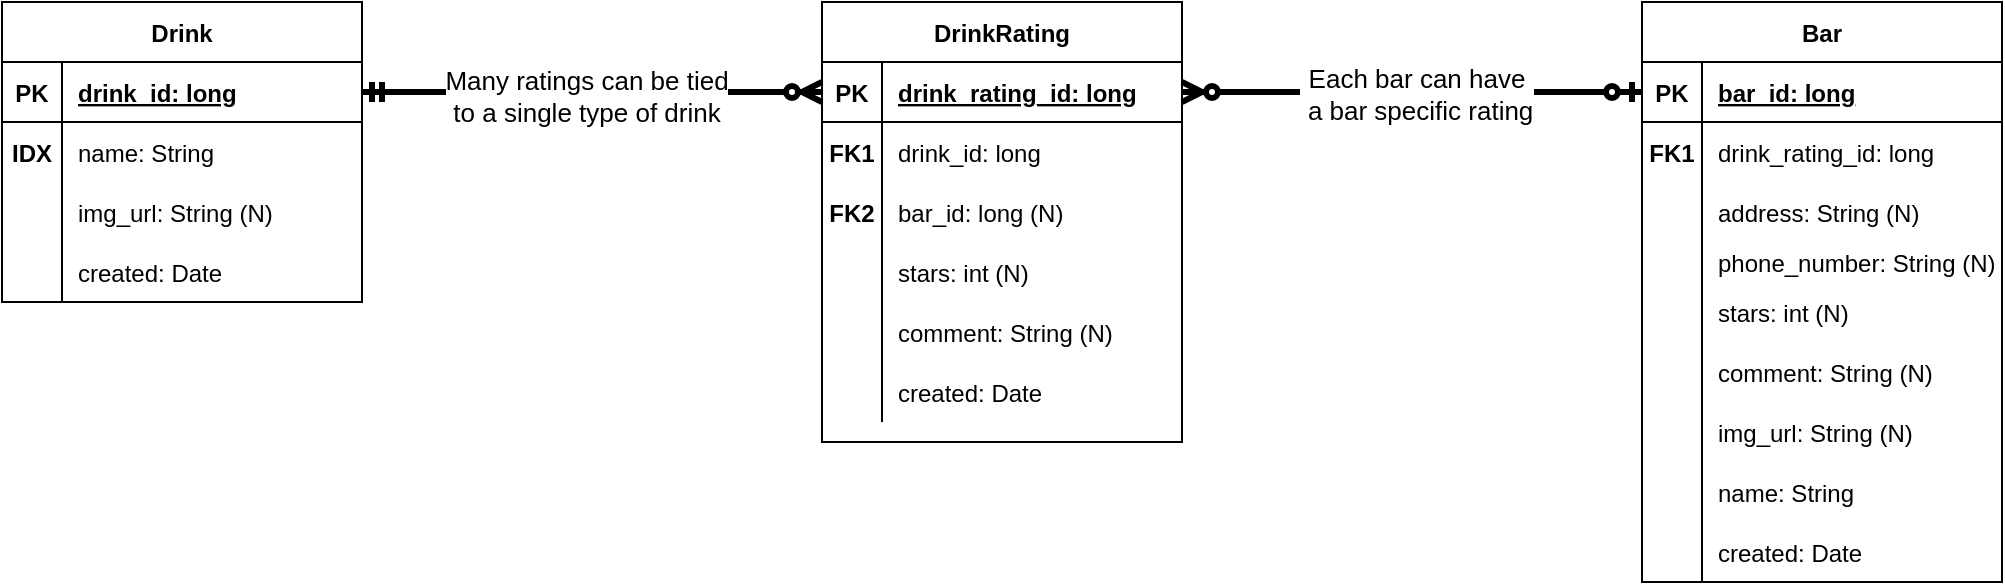 <mxfile version="14.4.9" type="device"><diagram id="R2lEEEUBdFMjLlhIrx00" name="Page-1"><mxGraphModel dx="1248" dy="654" grid="1" gridSize="10" guides="1" tooltips="1" connect="1" arrows="1" fold="1" page="1" pageScale="1" pageWidth="1100" pageHeight="850" math="0" shadow="0" extFonts="Permanent Marker^https://fonts.googleapis.com/css?family=Permanent+Marker"><root><mxCell id="0"/><mxCell id="1" parent="0"/><mxCell id="0ULs4ixhso7EXliGUDjP-1" value="Drink" style="shape=table;startSize=30;container=1;collapsible=1;childLayout=tableLayout;fixedRows=1;rowLines=0;fontStyle=1;align=center;resizeLast=1;" parent="1" vertex="1"><mxGeometry x="40" y="120" width="180" height="150" as="geometry"/></mxCell><mxCell id="0ULs4ixhso7EXliGUDjP-2" value="" style="shape=partialRectangle;collapsible=0;dropTarget=0;pointerEvents=0;fillColor=none;top=0;left=0;bottom=1;right=0;points=[[0,0.5],[1,0.5]];portConstraint=eastwest;" parent="0ULs4ixhso7EXliGUDjP-1" vertex="1"><mxGeometry y="30" width="180" height="30" as="geometry"/></mxCell><mxCell id="0ULs4ixhso7EXliGUDjP-3" value="PK" style="shape=partialRectangle;connectable=0;fillColor=none;top=0;left=0;bottom=0;right=0;fontStyle=1;overflow=hidden;" parent="0ULs4ixhso7EXliGUDjP-2" vertex="1"><mxGeometry width="30" height="30" as="geometry"/></mxCell><mxCell id="0ULs4ixhso7EXliGUDjP-4" value="drink_id: long" style="shape=partialRectangle;connectable=0;fillColor=none;top=0;left=0;bottom=0;right=0;align=left;spacingLeft=6;fontStyle=5;overflow=hidden;" parent="0ULs4ixhso7EXliGUDjP-2" vertex="1"><mxGeometry x="30" width="150" height="30" as="geometry"/></mxCell><mxCell id="0ULs4ixhso7EXliGUDjP-5" value="" style="shape=partialRectangle;collapsible=0;dropTarget=0;pointerEvents=0;fillColor=none;top=0;left=0;bottom=0;right=0;points=[[0,0.5],[1,0.5]];portConstraint=eastwest;" parent="0ULs4ixhso7EXliGUDjP-1" vertex="1"><mxGeometry y="60" width="180" height="30" as="geometry"/></mxCell><mxCell id="0ULs4ixhso7EXliGUDjP-6" value="IDX" style="shape=partialRectangle;connectable=0;fillColor=none;top=0;left=0;bottom=0;right=0;editable=1;overflow=hidden;fontStyle=1" parent="0ULs4ixhso7EXliGUDjP-5" vertex="1"><mxGeometry width="30" height="30" as="geometry"/></mxCell><mxCell id="0ULs4ixhso7EXliGUDjP-7" value="name: String" style="shape=partialRectangle;connectable=0;fillColor=none;top=0;left=0;bottom=0;right=0;align=left;spacingLeft=6;overflow=hidden;" parent="0ULs4ixhso7EXliGUDjP-5" vertex="1"><mxGeometry x="30" width="150" height="30" as="geometry"/></mxCell><mxCell id="0ULs4ixhso7EXliGUDjP-8" value="" style="shape=partialRectangle;collapsible=0;dropTarget=0;pointerEvents=0;fillColor=none;top=0;left=0;bottom=0;right=0;points=[[0,0.5],[1,0.5]];portConstraint=eastwest;" parent="0ULs4ixhso7EXliGUDjP-1" vertex="1"><mxGeometry y="90" width="180" height="30" as="geometry"/></mxCell><mxCell id="0ULs4ixhso7EXliGUDjP-9" value="" style="shape=partialRectangle;connectable=0;fillColor=none;top=0;left=0;bottom=0;right=0;editable=1;overflow=hidden;" parent="0ULs4ixhso7EXliGUDjP-8" vertex="1"><mxGeometry width="30" height="30" as="geometry"/></mxCell><mxCell id="0ULs4ixhso7EXliGUDjP-10" value="img_url: String (N)" style="shape=partialRectangle;connectable=0;fillColor=none;top=0;left=0;bottom=0;right=0;align=left;spacingLeft=6;overflow=hidden;" parent="0ULs4ixhso7EXliGUDjP-8" vertex="1"><mxGeometry x="30" width="150" height="30" as="geometry"/></mxCell><mxCell id="FbV6_QsRw2BBSQBgdRCI-27" value="" style="shape=partialRectangle;collapsible=0;dropTarget=0;pointerEvents=0;fillColor=none;top=0;left=0;bottom=0;right=0;points=[[0,0.5],[1,0.5]];portConstraint=eastwest;" vertex="1" parent="0ULs4ixhso7EXliGUDjP-1"><mxGeometry y="120" width="180" height="30" as="geometry"/></mxCell><mxCell id="FbV6_QsRw2BBSQBgdRCI-28" value="" style="shape=partialRectangle;connectable=0;fillColor=none;top=0;left=0;bottom=0;right=0;editable=1;overflow=hidden;" vertex="1" parent="FbV6_QsRw2BBSQBgdRCI-27"><mxGeometry width="30" height="30" as="geometry"/></mxCell><mxCell id="FbV6_QsRw2BBSQBgdRCI-29" value="created: Date" style="shape=partialRectangle;connectable=0;fillColor=none;top=0;left=0;bottom=0;right=0;align=left;spacingLeft=6;overflow=hidden;" vertex="1" parent="FbV6_QsRw2BBSQBgdRCI-27"><mxGeometry x="30" width="150" height="30" as="geometry"/></mxCell><mxCell id="IlYOV9Kuj_JuAfn5Okyn-1" value="Bar" style="shape=table;startSize=30;container=1;collapsible=1;childLayout=tableLayout;fixedRows=1;rowLines=0;fontStyle=1;align=center;resizeLast=1;" parent="1" vertex="1"><mxGeometry x="860" y="120" width="180" height="290" as="geometry"/></mxCell><mxCell id="IlYOV9Kuj_JuAfn5Okyn-2" value="" style="shape=partialRectangle;collapsible=0;dropTarget=0;pointerEvents=0;fillColor=none;top=0;left=0;bottom=1;right=0;points=[[0,0.5],[1,0.5]];portConstraint=eastwest;" parent="IlYOV9Kuj_JuAfn5Okyn-1" vertex="1"><mxGeometry y="30" width="180" height="30" as="geometry"/></mxCell><mxCell id="IlYOV9Kuj_JuAfn5Okyn-3" value="PK" style="shape=partialRectangle;connectable=0;fillColor=none;top=0;left=0;bottom=0;right=0;fontStyle=1;overflow=hidden;" parent="IlYOV9Kuj_JuAfn5Okyn-2" vertex="1"><mxGeometry width="30" height="30" as="geometry"/></mxCell><mxCell id="IlYOV9Kuj_JuAfn5Okyn-4" value="bar_id: long" style="shape=partialRectangle;connectable=0;fillColor=none;top=0;left=0;bottom=0;right=0;align=left;spacingLeft=6;fontStyle=5;overflow=hidden;" parent="IlYOV9Kuj_JuAfn5Okyn-2" vertex="1"><mxGeometry x="30" width="150" height="30" as="geometry"/></mxCell><mxCell id="IlYOV9Kuj_JuAfn5Okyn-5" value="" style="shape=partialRectangle;collapsible=0;dropTarget=0;pointerEvents=0;fillColor=none;top=0;left=0;bottom=0;right=0;points=[[0,0.5],[1,0.5]];portConstraint=eastwest;" parent="IlYOV9Kuj_JuAfn5Okyn-1" vertex="1"><mxGeometry y="60" width="180" height="30" as="geometry"/></mxCell><mxCell id="IlYOV9Kuj_JuAfn5Okyn-6" value="FK1" style="shape=partialRectangle;connectable=0;fillColor=none;top=0;left=0;bottom=0;right=0;editable=1;overflow=hidden;fontStyle=1" parent="IlYOV9Kuj_JuAfn5Okyn-5" vertex="1"><mxGeometry width="30" height="30" as="geometry"/></mxCell><mxCell id="IlYOV9Kuj_JuAfn5Okyn-7" value="drink_rating_id: long" style="shape=partialRectangle;connectable=0;fillColor=none;top=0;left=0;bottom=0;right=0;align=left;spacingLeft=6;overflow=hidden;" parent="IlYOV9Kuj_JuAfn5Okyn-5" vertex="1"><mxGeometry x="30" width="150" height="30" as="geometry"/></mxCell><mxCell id="IlYOV9Kuj_JuAfn5Okyn-8" value="" style="shape=partialRectangle;collapsible=0;dropTarget=0;pointerEvents=0;fillColor=none;top=0;left=0;bottom=0;right=0;points=[[0,0.5],[1,0.5]];portConstraint=eastwest;" parent="IlYOV9Kuj_JuAfn5Okyn-1" vertex="1"><mxGeometry y="90" width="180" height="30" as="geometry"/></mxCell><mxCell id="IlYOV9Kuj_JuAfn5Okyn-9" value="" style="shape=partialRectangle;connectable=0;fillColor=none;top=0;left=0;bottom=0;right=0;editable=1;overflow=hidden;" parent="IlYOV9Kuj_JuAfn5Okyn-8" vertex="1"><mxGeometry width="30" height="30" as="geometry"/></mxCell><mxCell id="IlYOV9Kuj_JuAfn5Okyn-10" value="address: String (N)" style="shape=partialRectangle;connectable=0;fillColor=none;top=0;left=0;bottom=0;right=0;align=left;spacingLeft=6;overflow=hidden;" parent="IlYOV9Kuj_JuAfn5Okyn-8" vertex="1"><mxGeometry x="30" width="150" height="30" as="geometry"/></mxCell><mxCell id="IlYOV9Kuj_JuAfn5Okyn-11" value="" style="shape=partialRectangle;collapsible=0;dropTarget=0;pointerEvents=0;fillColor=none;top=0;left=0;bottom=0;right=0;points=[[0,0.5],[1,0.5]];portConstraint=eastwest;" parent="IlYOV9Kuj_JuAfn5Okyn-1" vertex="1"><mxGeometry y="120" width="180" height="20" as="geometry"/></mxCell><mxCell id="IlYOV9Kuj_JuAfn5Okyn-12" value="" style="shape=partialRectangle;connectable=0;fillColor=none;top=0;left=0;bottom=0;right=0;editable=1;overflow=hidden;" parent="IlYOV9Kuj_JuAfn5Okyn-11" vertex="1"><mxGeometry width="30" height="20" as="geometry"/></mxCell><mxCell id="IlYOV9Kuj_JuAfn5Okyn-13" value="phone_number: String (N)" style="shape=partialRectangle;connectable=0;fillColor=none;top=0;left=0;bottom=0;right=0;align=left;spacingLeft=6;overflow=hidden;" parent="IlYOV9Kuj_JuAfn5Okyn-11" vertex="1"><mxGeometry x="30" width="150" height="20" as="geometry"/></mxCell><mxCell id="_8_NOBXfs2SMGKM_wHYF-22" value="" style="shape=partialRectangle;collapsible=0;dropTarget=0;pointerEvents=0;fillColor=none;top=0;left=0;bottom=0;right=0;points=[[0,0.5],[1,0.5]];portConstraint=eastwest;" parent="IlYOV9Kuj_JuAfn5Okyn-1" vertex="1"><mxGeometry y="140" width="180" height="30" as="geometry"/></mxCell><mxCell id="_8_NOBXfs2SMGKM_wHYF-23" value="" style="shape=partialRectangle;connectable=0;fillColor=none;top=0;left=0;bottom=0;right=0;editable=1;overflow=hidden;" parent="_8_NOBXfs2SMGKM_wHYF-22" vertex="1"><mxGeometry width="30" height="30" as="geometry"/></mxCell><mxCell id="_8_NOBXfs2SMGKM_wHYF-24" value="stars: int (N)" style="shape=partialRectangle;connectable=0;fillColor=none;top=0;left=0;bottom=0;right=0;align=left;spacingLeft=6;overflow=hidden;" parent="_8_NOBXfs2SMGKM_wHYF-22" vertex="1"><mxGeometry x="30" width="150" height="30" as="geometry"/></mxCell><mxCell id="azHpD4FkejpNcl3-T1Op-1" value="" style="shape=partialRectangle;collapsible=0;dropTarget=0;pointerEvents=0;fillColor=none;top=0;left=0;bottom=0;right=0;points=[[0,0.5],[1,0.5]];portConstraint=eastwest;" parent="IlYOV9Kuj_JuAfn5Okyn-1" vertex="1"><mxGeometry y="170" width="180" height="30" as="geometry"/></mxCell><mxCell id="azHpD4FkejpNcl3-T1Op-2" value="" style="shape=partialRectangle;connectable=0;fillColor=none;top=0;left=0;bottom=0;right=0;editable=1;overflow=hidden;" parent="azHpD4FkejpNcl3-T1Op-1" vertex="1"><mxGeometry width="30" height="30" as="geometry"/></mxCell><mxCell id="azHpD4FkejpNcl3-T1Op-3" value="comment: String (N)" style="shape=partialRectangle;connectable=0;fillColor=none;top=0;left=0;bottom=0;right=0;align=left;spacingLeft=6;overflow=hidden;" parent="azHpD4FkejpNcl3-T1Op-1" vertex="1"><mxGeometry x="30" width="150" height="30" as="geometry"/></mxCell><mxCell id="azHpD4FkejpNcl3-T1Op-4" value="" style="shape=partialRectangle;collapsible=0;dropTarget=0;pointerEvents=0;fillColor=none;top=0;left=0;bottom=0;right=0;points=[[0,0.5],[1,0.5]];portConstraint=eastwest;" parent="IlYOV9Kuj_JuAfn5Okyn-1" vertex="1"><mxGeometry y="200" width="180" height="30" as="geometry"/></mxCell><mxCell id="azHpD4FkejpNcl3-T1Op-5" value="" style="shape=partialRectangle;connectable=0;fillColor=none;top=0;left=0;bottom=0;right=0;editable=1;overflow=hidden;" parent="azHpD4FkejpNcl3-T1Op-4" vertex="1"><mxGeometry width="30" height="30" as="geometry"/></mxCell><mxCell id="azHpD4FkejpNcl3-T1Op-6" value="img_url: String (N)" style="shape=partialRectangle;connectable=0;fillColor=none;top=0;left=0;bottom=0;right=0;align=left;spacingLeft=6;overflow=hidden;" parent="azHpD4FkejpNcl3-T1Op-4" vertex="1"><mxGeometry x="30" width="150" height="30" as="geometry"/></mxCell><mxCell id="azHpD4FkejpNcl3-T1Op-7" value="" style="shape=partialRectangle;collapsible=0;dropTarget=0;pointerEvents=0;fillColor=none;top=0;left=0;bottom=0;right=0;points=[[0,0.5],[1,0.5]];portConstraint=eastwest;" parent="IlYOV9Kuj_JuAfn5Okyn-1" vertex="1"><mxGeometry y="230" width="180" height="30" as="geometry"/></mxCell><mxCell id="azHpD4FkejpNcl3-T1Op-8" value="" style="shape=partialRectangle;connectable=0;fillColor=none;top=0;left=0;bottom=0;right=0;editable=1;overflow=hidden;" parent="azHpD4FkejpNcl3-T1Op-7" vertex="1"><mxGeometry width="30" height="30" as="geometry"/></mxCell><mxCell id="azHpD4FkejpNcl3-T1Op-9" value="name: String" style="shape=partialRectangle;connectable=0;fillColor=none;top=0;left=0;bottom=0;right=0;align=left;spacingLeft=6;overflow=hidden;" parent="azHpD4FkejpNcl3-T1Op-7" vertex="1"><mxGeometry x="30" width="150" height="30" as="geometry"/></mxCell><mxCell id="FbV6_QsRw2BBSQBgdRCI-33" value="" style="shape=partialRectangle;collapsible=0;dropTarget=0;pointerEvents=0;fillColor=none;top=0;left=0;bottom=0;right=0;points=[[0,0.5],[1,0.5]];portConstraint=eastwest;" vertex="1" parent="IlYOV9Kuj_JuAfn5Okyn-1"><mxGeometry y="260" width="180" height="30" as="geometry"/></mxCell><mxCell id="FbV6_QsRw2BBSQBgdRCI-34" value="" style="shape=partialRectangle;connectable=0;fillColor=none;top=0;left=0;bottom=0;right=0;editable=1;overflow=hidden;" vertex="1" parent="FbV6_QsRw2BBSQBgdRCI-33"><mxGeometry width="30" height="30" as="geometry"/></mxCell><mxCell id="FbV6_QsRw2BBSQBgdRCI-35" value="created: Date" style="shape=partialRectangle;connectable=0;fillColor=none;top=0;left=0;bottom=0;right=0;align=left;spacingLeft=6;overflow=hidden;" vertex="1" parent="FbV6_QsRw2BBSQBgdRCI-33"><mxGeometry x="30" width="150" height="30" as="geometry"/></mxCell><mxCell id="IlYOV9Kuj_JuAfn5Okyn-19" value="" style="edgeStyle=entityRelationEdgeStyle;fontSize=12;html=1;endArrow=ERzeroToMany;startArrow=ERmandOne;strokeWidth=3;exitX=1;exitY=0.5;exitDx=0;exitDy=0;entryX=0;entryY=0.5;entryDx=0;entryDy=0;" parent="1" source="0ULs4ixhso7EXliGUDjP-2" target="87pZdrx_xsNaAjZ8D_YD-2" edge="1"><mxGeometry width="100" height="100" relative="1" as="geometry"><mxPoint x="410" y="330" as="sourcePoint"/><mxPoint x="400" y="337" as="targetPoint"/></mxGeometry></mxCell><mxCell id="_8_NOBXfs2SMGKM_wHYF-28" value="&lt;font style=&quot;font-size: 13px;&quot;&gt;Many ratings can be tied &lt;br style=&quot;font-size: 13px;&quot;&gt;to a single type of drink&lt;/font&gt;" style="edgeLabel;html=1;align=center;verticalAlign=middle;resizable=0;points=[];fontSize=13;" parent="IlYOV9Kuj_JuAfn5Okyn-19" vertex="1" connectable="0"><mxGeometry x="-0.072" y="-1" relative="1" as="geometry"><mxPoint x="5.61" y="1.0" as="offset"/></mxGeometry></mxCell><mxCell id="_8_NOBXfs2SMGKM_wHYF-31" value="" style="edgeStyle=entityRelationEdgeStyle;fontSize=12;html=1;endArrow=ERzeroToMany;startArrow=ERzeroToOne;strokeWidth=3;exitX=0;exitY=0.5;exitDx=0;exitDy=0;entryX=1;entryY=0.5;entryDx=0;entryDy=0;startFill=1;endFill=1;" parent="1" source="IlYOV9Kuj_JuAfn5Okyn-2" target="87pZdrx_xsNaAjZ8D_YD-2" edge="1"><mxGeometry width="100" height="100" relative="1" as="geometry"><mxPoint x="600" y="200" as="sourcePoint"/><mxPoint x="560" y="337" as="targetPoint"/></mxGeometry></mxCell><mxCell id="_8_NOBXfs2SMGKM_wHYF-34" value="&lt;font style=&quot;font-size: 13px&quot;&gt;Each bar can have&lt;br&gt;&amp;nbsp;a bar specific rating&lt;/font&gt;" style="edgeLabel;html=1;align=center;verticalAlign=middle;resizable=0;points=[];fontSize=13;" parent="_8_NOBXfs2SMGKM_wHYF-31" vertex="1" connectable="0"><mxGeometry x="-0.018" y="1" relative="1" as="geometry"><mxPoint as="offset"/></mxGeometry></mxCell><mxCell id="87pZdrx_xsNaAjZ8D_YD-1" value="DrinkRating" style="shape=table;startSize=30;container=1;collapsible=1;childLayout=tableLayout;fixedRows=1;rowLines=0;fontStyle=1;align=center;resizeLast=1;" parent="1" vertex="1"><mxGeometry x="450" y="120" width="180" height="220" as="geometry"/></mxCell><mxCell id="87pZdrx_xsNaAjZ8D_YD-2" value="" style="shape=partialRectangle;collapsible=0;dropTarget=0;pointerEvents=0;fillColor=none;top=0;left=0;bottom=1;right=0;points=[[0,0.5],[1,0.5]];portConstraint=eastwest;" parent="87pZdrx_xsNaAjZ8D_YD-1" vertex="1"><mxGeometry y="30" width="180" height="30" as="geometry"/></mxCell><mxCell id="87pZdrx_xsNaAjZ8D_YD-3" value="PK" style="shape=partialRectangle;connectable=0;fillColor=none;top=0;left=0;bottom=0;right=0;fontStyle=1;overflow=hidden;" parent="87pZdrx_xsNaAjZ8D_YD-2" vertex="1"><mxGeometry width="30" height="30" as="geometry"/></mxCell><mxCell id="87pZdrx_xsNaAjZ8D_YD-4" value="drink_rating_id: long" style="shape=partialRectangle;connectable=0;fillColor=none;top=0;left=0;bottom=0;right=0;align=left;spacingLeft=6;fontStyle=5;overflow=hidden;" parent="87pZdrx_xsNaAjZ8D_YD-2" vertex="1"><mxGeometry x="30" width="150" height="30" as="geometry"/></mxCell><mxCell id="87pZdrx_xsNaAjZ8D_YD-5" value="" style="shape=partialRectangle;collapsible=0;dropTarget=0;pointerEvents=0;fillColor=none;top=0;left=0;bottom=0;right=0;points=[[0,0.5],[1,0.5]];portConstraint=eastwest;" parent="87pZdrx_xsNaAjZ8D_YD-1" vertex="1"><mxGeometry y="60" width="180" height="30" as="geometry"/></mxCell><mxCell id="87pZdrx_xsNaAjZ8D_YD-6" value="FK1" style="shape=partialRectangle;connectable=0;fillColor=none;top=0;left=0;bottom=0;right=0;editable=1;overflow=hidden;fontStyle=1" parent="87pZdrx_xsNaAjZ8D_YD-5" vertex="1"><mxGeometry width="30" height="30" as="geometry"/></mxCell><mxCell id="87pZdrx_xsNaAjZ8D_YD-7" value="drink_id: long" style="shape=partialRectangle;connectable=0;fillColor=none;top=0;left=0;bottom=0;right=0;align=left;spacingLeft=6;overflow=hidden;" parent="87pZdrx_xsNaAjZ8D_YD-5" vertex="1"><mxGeometry x="30" width="150" height="30" as="geometry"/></mxCell><mxCell id="87pZdrx_xsNaAjZ8D_YD-8" value="" style="shape=partialRectangle;collapsible=0;dropTarget=0;pointerEvents=0;fillColor=none;top=0;left=0;bottom=0;right=0;points=[[0,0.5],[1,0.5]];portConstraint=eastwest;" parent="87pZdrx_xsNaAjZ8D_YD-1" vertex="1"><mxGeometry y="90" width="180" height="30" as="geometry"/></mxCell><mxCell id="87pZdrx_xsNaAjZ8D_YD-9" value="FK2" style="shape=partialRectangle;connectable=0;fillColor=none;top=0;left=0;bottom=0;right=0;editable=1;overflow=hidden;fontStyle=1" parent="87pZdrx_xsNaAjZ8D_YD-8" vertex="1"><mxGeometry width="30" height="30" as="geometry"/></mxCell><mxCell id="87pZdrx_xsNaAjZ8D_YD-10" value="bar_id: long (N)" style="shape=partialRectangle;connectable=0;fillColor=none;top=0;left=0;bottom=0;right=0;align=left;spacingLeft=6;overflow=hidden;" parent="87pZdrx_xsNaAjZ8D_YD-8" vertex="1"><mxGeometry x="30" width="150" height="30" as="geometry"/></mxCell><mxCell id="87pZdrx_xsNaAjZ8D_YD-11" value="" style="shape=partialRectangle;collapsible=0;dropTarget=0;pointerEvents=0;fillColor=none;top=0;left=0;bottom=0;right=0;points=[[0,0.5],[1,0.5]];portConstraint=eastwest;" parent="87pZdrx_xsNaAjZ8D_YD-1" vertex="1"><mxGeometry y="120" width="180" height="30" as="geometry"/></mxCell><mxCell id="87pZdrx_xsNaAjZ8D_YD-12" value="" style="shape=partialRectangle;connectable=0;fillColor=none;top=0;left=0;bottom=0;right=0;editable=1;overflow=hidden;" parent="87pZdrx_xsNaAjZ8D_YD-11" vertex="1"><mxGeometry width="30" height="30" as="geometry"/></mxCell><mxCell id="87pZdrx_xsNaAjZ8D_YD-13" value="stars: int (N)" style="shape=partialRectangle;connectable=0;fillColor=none;top=0;left=0;bottom=0;right=0;align=left;spacingLeft=6;overflow=hidden;" parent="87pZdrx_xsNaAjZ8D_YD-11" vertex="1"><mxGeometry x="30" width="150" height="30" as="geometry"/></mxCell><mxCell id="87pZdrx_xsNaAjZ8D_YD-14" value="" style="shape=partialRectangle;collapsible=0;dropTarget=0;pointerEvents=0;fillColor=none;top=0;left=0;bottom=0;right=0;points=[[0,0.5],[1,0.5]];portConstraint=eastwest;" parent="87pZdrx_xsNaAjZ8D_YD-1" vertex="1"><mxGeometry y="150" width="180" height="30" as="geometry"/></mxCell><mxCell id="87pZdrx_xsNaAjZ8D_YD-15" value="" style="shape=partialRectangle;connectable=0;fillColor=none;top=0;left=0;bottom=0;right=0;editable=1;overflow=hidden;" parent="87pZdrx_xsNaAjZ8D_YD-14" vertex="1"><mxGeometry width="30" height="30" as="geometry"/></mxCell><mxCell id="87pZdrx_xsNaAjZ8D_YD-16" value="comment: String (N)" style="shape=partialRectangle;connectable=0;fillColor=none;top=0;left=0;bottom=0;right=0;align=left;spacingLeft=6;overflow=hidden;" parent="87pZdrx_xsNaAjZ8D_YD-14" vertex="1"><mxGeometry x="30" width="150" height="30" as="geometry"/></mxCell><mxCell id="FbV6_QsRw2BBSQBgdRCI-30" value="" style="shape=partialRectangle;collapsible=0;dropTarget=0;pointerEvents=0;fillColor=none;top=0;left=0;bottom=0;right=0;points=[[0,0.5],[1,0.5]];portConstraint=eastwest;" vertex="1" parent="87pZdrx_xsNaAjZ8D_YD-1"><mxGeometry y="180" width="180" height="30" as="geometry"/></mxCell><mxCell id="FbV6_QsRw2BBSQBgdRCI-31" value="" style="shape=partialRectangle;connectable=0;fillColor=none;top=0;left=0;bottom=0;right=0;editable=1;overflow=hidden;" vertex="1" parent="FbV6_QsRw2BBSQBgdRCI-30"><mxGeometry width="30" height="30" as="geometry"/></mxCell><mxCell id="FbV6_QsRw2BBSQBgdRCI-32" value="created: Date" style="shape=partialRectangle;connectable=0;fillColor=none;top=0;left=0;bottom=0;right=0;align=left;spacingLeft=6;overflow=hidden;" vertex="1" parent="FbV6_QsRw2BBSQBgdRCI-30"><mxGeometry x="30" width="150" height="30" as="geometry"/></mxCell></root></mxGraphModel></diagram></mxfile>